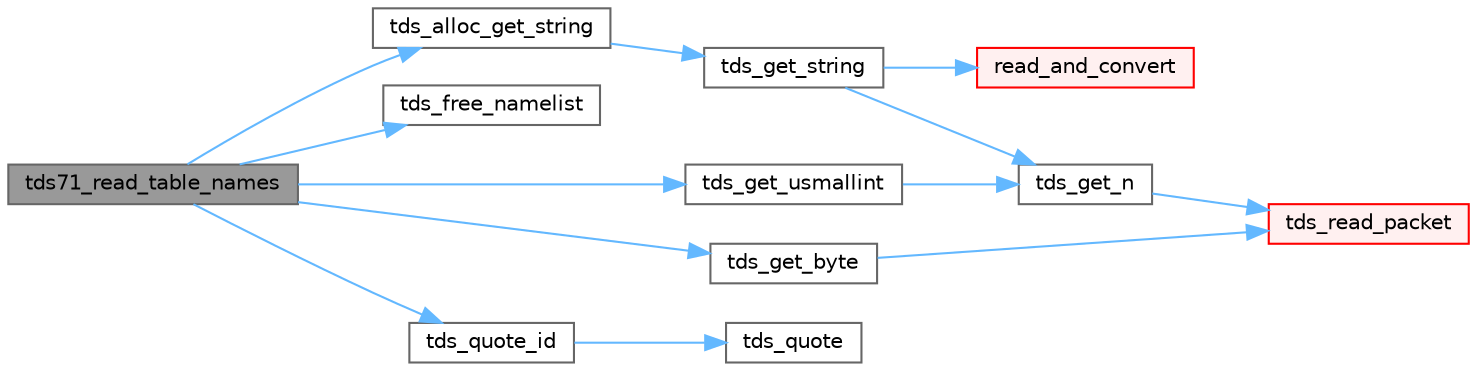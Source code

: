 digraph "tds71_read_table_names"
{
 // LATEX_PDF_SIZE
  bgcolor="transparent";
  edge [fontname=Helvetica,fontsize=10,labelfontname=Helvetica,labelfontsize=10];
  node [fontname=Helvetica,fontsize=10,shape=box,height=0.2,width=0.4];
  rankdir="LR";
  Node1 [id="Node000001",label="tds71_read_table_names",height=0.2,width=0.4,color="gray40", fillcolor="grey60", style="filled", fontcolor="black",tooltip="Reads table names for TDS 7.1+."];
  Node1 -> Node2 [id="edge1_Node000001_Node000002",color="steelblue1",style="solid",tooltip=" "];
  Node2 [id="Node000002",label="tds_alloc_get_string",height=0.2,width=0.4,color="grey40", fillcolor="white", style="filled",URL="$a00580.html#gafb26aba5d935e40b87b95e21a5185848",tooltip="Reads a string from wire in a new allocated buffer."];
  Node2 -> Node3 [id="edge2_Node000002_Node000003",color="steelblue1",style="solid",tooltip=" "];
  Node3 [id="Node000003",label="tds_get_string",height=0.2,width=0.4,color="grey40", fillcolor="white", style="filled",URL="$a00579.html#ga90f080e6e9448feac15dee1370d66802",tooltip="Fetch a string from the wire."];
  Node3 -> Node4 [id="edge3_Node000003_Node000004",color="steelblue1",style="solid",tooltip=" "];
  Node4 [id="Node000004",label="read_and_convert",height=0.2,width=0.4,color="red", fillcolor="#FFF0F0", style="filled",URL="$a00579.html#ga676c4dee6522815b16fdc8e448e43590",tooltip="For UTF-8 and similar, tds_iconv() may encounter a partial sequence when the chunk boundary is not al..."];
  Node3 -> Node11 [id="edge4_Node000003_Node000011",color="steelblue1",style="solid",tooltip=" "];
  Node11 [id="Node000011",label="tds_get_n",height=0.2,width=0.4,color="grey40", fillcolor="white", style="filled",URL="$a00579.html#gae777dd57e8d1bb40349d7d7d8434fddf",tooltip="Get N bytes from the buffer and return them in the already allocated space   given to us."];
  Node11 -> Node12 [id="edge5_Node000011_Node000012",color="steelblue1",style="solid",tooltip=" "];
  Node12 [id="Node000012",label="tds_read_packet",height=0.2,width=0.4,color="red", fillcolor="#FFF0F0", style="filled",URL="$a00579.html#ga410619783bdf2bb60b0f27a5578e0e07",tooltip="Read in one 'packet' from the server."];
  Node1 -> Node16 [id="edge6_Node000001_Node000016",color="steelblue1",style="solid",tooltip=" "];
  Node16 [id="Node000016",label="tds_free_namelist",height=0.2,width=0.4,color="grey40", fillcolor="white", style="filled",URL="$a00580.html#ga21e9de33de9c8c492aa2f96c823596bb",tooltip="Frees list of names."];
  Node1 -> Node17 [id="edge7_Node000001_Node000017",color="steelblue1",style="solid",tooltip=" "];
  Node17 [id="Node000017",label="tds_get_byte",height=0.2,width=0.4,color="grey40", fillcolor="white", style="filled",URL="$a00579.html#ga0cb72d3f6943795c39db1fa692be0a58",tooltip="Return a single byte from the input buffer."];
  Node17 -> Node12 [id="edge8_Node000017_Node000012",color="steelblue1",style="solid",tooltip=" "];
  Node1 -> Node18 [id="edge9_Node000001_Node000018",color="steelblue1",style="solid",tooltip=" "];
  Node18 [id="Node000018",label="tds_get_usmallint",height=0.2,width=0.4,color="grey40", fillcolor="white", style="filled",URL="$a00579.html#gad38aa5b9547817854ccba1fcc7855861",tooltip="Get an int16 from the server."];
  Node18 -> Node11 [id="edge10_Node000018_Node000011",color="steelblue1",style="solid",tooltip=" "];
  Node1 -> Node19 [id="edge11_Node000001_Node000019",color="steelblue1",style="solid",tooltip=" "];
  Node19 [id="Node000019",label="tds_quote_id",height=0.2,width=0.4,color="grey40", fillcolor="white", style="filled",URL="$a00578.html#ga8d8f2f1c91635ee95f30722208ae3043",tooltip="Quote an id."];
  Node19 -> Node20 [id="edge12_Node000019_Node000020",color="steelblue1",style="solid",tooltip=" "];
  Node20 [id="Node000020",label="tds_quote",height=0.2,width=0.4,color="grey40", fillcolor="white", style="filled",URL="$a00578.html#gaa4cb9266a930adc1f1e0f607f7d6edb5",tooltip="Quote a string properly."];
}
